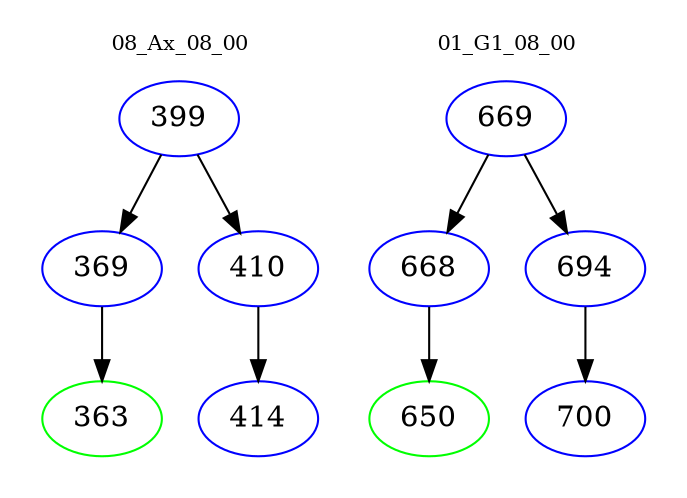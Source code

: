 digraph{
subgraph cluster_0 {
color = white
label = "08_Ax_08_00";
fontsize=10;
T0_399 [label="399", color="blue"]
T0_399 -> T0_369 [color="black"]
T0_369 [label="369", color="blue"]
T0_369 -> T0_363 [color="black"]
T0_363 [label="363", color="green"]
T0_399 -> T0_410 [color="black"]
T0_410 [label="410", color="blue"]
T0_410 -> T0_414 [color="black"]
T0_414 [label="414", color="blue"]
}
subgraph cluster_1 {
color = white
label = "01_G1_08_00";
fontsize=10;
T1_669 [label="669", color="blue"]
T1_669 -> T1_668 [color="black"]
T1_668 [label="668", color="blue"]
T1_668 -> T1_650 [color="black"]
T1_650 [label="650", color="green"]
T1_669 -> T1_694 [color="black"]
T1_694 [label="694", color="blue"]
T1_694 -> T1_700 [color="black"]
T1_700 [label="700", color="blue"]
}
}

